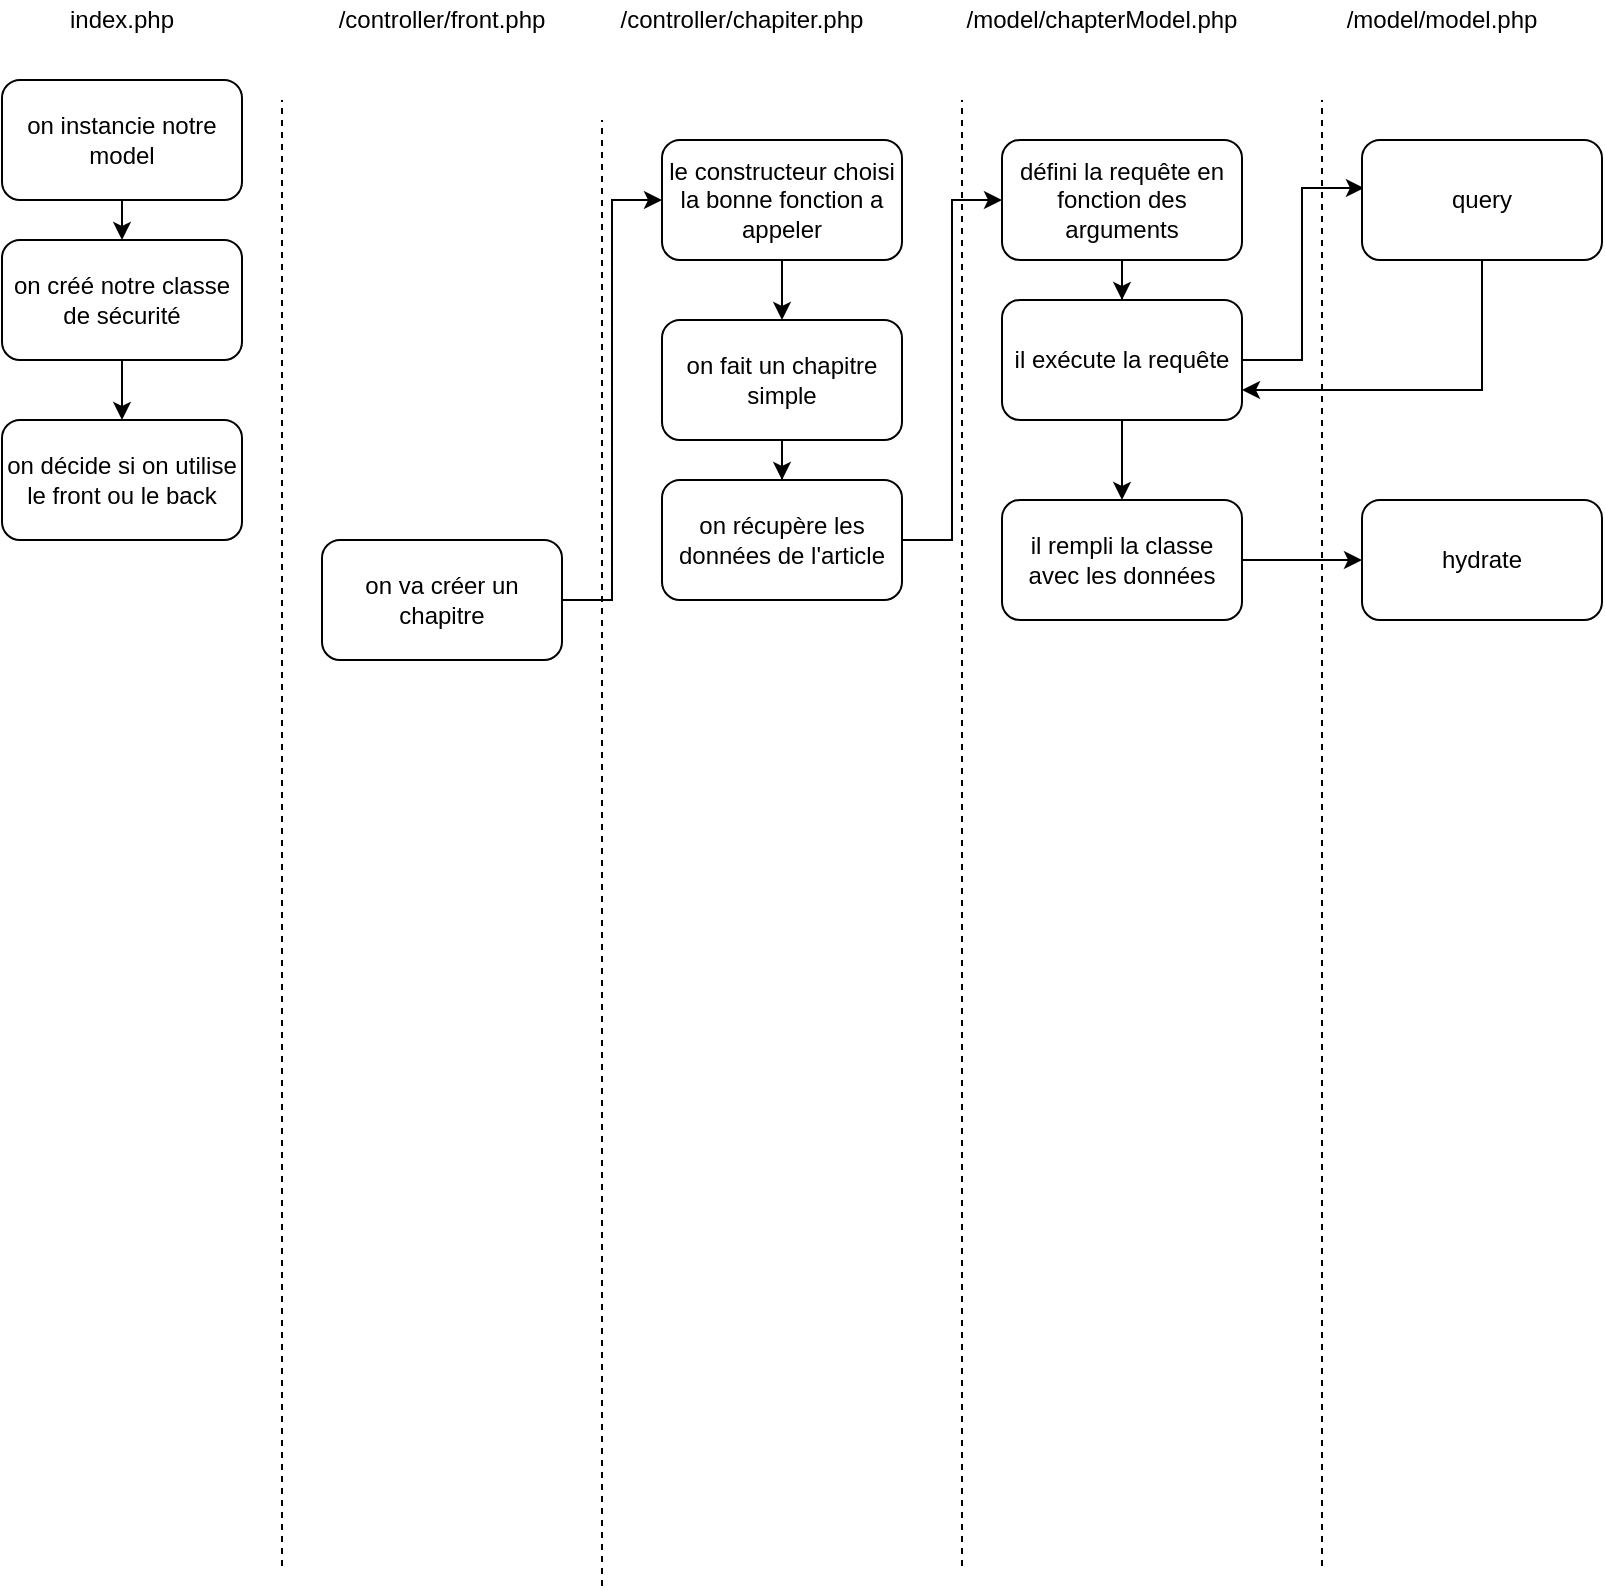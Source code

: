 <mxfile version="11.0.8" type="device"><diagram id="s_v6JxIro_xvzwkROCo3" name="Page-1"><mxGraphModel dx="966" dy="786" grid="1" gridSize="10" guides="1" tooltips="1" connect="1" arrows="1" fold="1" page="1" pageScale="1" pageWidth="1169" pageHeight="827" math="0" shadow="0"><root><mxCell id="0"/><mxCell id="1" parent="0"/><mxCell id="fbjwzNBSCeCRpXjnzvPd-7" value="" style="edgeStyle=orthogonalEdgeStyle;rounded=0;orthogonalLoop=1;jettySize=auto;html=1;" edge="1" parent="1" source="fbjwzNBSCeCRpXjnzvPd-1" target="fbjwzNBSCeCRpXjnzvPd-6"><mxGeometry relative="1" as="geometry"/></mxCell><mxCell id="fbjwzNBSCeCRpXjnzvPd-1" value="on créé notre classe de sécurité" style="rounded=1;whiteSpace=wrap;html=1;" vertex="1" parent="1"><mxGeometry x="60" y="130" width="120" height="60" as="geometry"/></mxCell><mxCell id="fbjwzNBSCeCRpXjnzvPd-6" value="on décide si on utilise le front ou le back" style="rounded=1;whiteSpace=wrap;html=1;" vertex="1" parent="1"><mxGeometry x="60" y="220" width="120" height="60" as="geometry"/></mxCell><mxCell id="fbjwzNBSCeCRpXjnzvPd-5" style="edgeStyle=orthogonalEdgeStyle;rounded=0;orthogonalLoop=1;jettySize=auto;html=1;exitX=0.5;exitY=1;exitDx=0;exitDy=0;entryX=0.5;entryY=0;entryDx=0;entryDy=0;" edge="1" parent="1" source="fbjwzNBSCeCRpXjnzvPd-2" target="fbjwzNBSCeCRpXjnzvPd-1"><mxGeometry relative="1" as="geometry"/></mxCell><mxCell id="fbjwzNBSCeCRpXjnzvPd-2" value="on instancie notre model" style="rounded=1;whiteSpace=wrap;html=1;" vertex="1" parent="1"><mxGeometry x="60" y="50" width="120" height="60" as="geometry"/></mxCell><mxCell id="fbjwzNBSCeCRpXjnzvPd-3" value="" style="endArrow=none;dashed=1;html=1;" edge="1" parent="1"><mxGeometry width="50" height="50" relative="1" as="geometry"><mxPoint x="200" y="793" as="sourcePoint"/><mxPoint x="200" y="60" as="targetPoint"/></mxGeometry></mxCell><mxCell id="fbjwzNBSCeCRpXjnzvPd-4" value="index.php" style="text;html=1;strokeColor=none;fillColor=none;align=center;verticalAlign=middle;whiteSpace=wrap;rounded=0;" vertex="1" parent="1"><mxGeometry x="100" y="10" width="40" height="20" as="geometry"/></mxCell><mxCell id="fbjwzNBSCeCRpXjnzvPd-9" value="/controller/front.php" style="text;html=1;strokeColor=none;fillColor=none;align=center;verticalAlign=middle;whiteSpace=wrap;rounded=0;" vertex="1" parent="1"><mxGeometry x="260" y="10" width="40" height="20" as="geometry"/></mxCell><mxCell id="fbjwzNBSCeCRpXjnzvPd-16" style="edgeStyle=orthogonalEdgeStyle;rounded=0;orthogonalLoop=1;jettySize=auto;html=1;exitX=1;exitY=0.5;exitDx=0;exitDy=0;entryX=0;entryY=0.5;entryDx=0;entryDy=0;" edge="1" parent="1" source="fbjwzNBSCeCRpXjnzvPd-10" target="fbjwzNBSCeCRpXjnzvPd-15"><mxGeometry relative="1" as="geometry"/></mxCell><mxCell id="fbjwzNBSCeCRpXjnzvPd-10" value="on va créer un chapitre" style="rounded=1;whiteSpace=wrap;html=1;" vertex="1" parent="1"><mxGeometry x="220" y="280" width="120" height="60" as="geometry"/></mxCell><mxCell id="fbjwzNBSCeCRpXjnzvPd-11" value="" style="endArrow=none;dashed=1;html=1;" edge="1" parent="1"><mxGeometry width="50" height="50" relative="1" as="geometry"><mxPoint x="360" y="803" as="sourcePoint"/><mxPoint x="360" y="70" as="targetPoint"/></mxGeometry></mxCell><mxCell id="fbjwzNBSCeCRpXjnzvPd-12" value="/controller/chapiter.php" style="text;html=1;strokeColor=none;fillColor=none;align=center;verticalAlign=middle;whiteSpace=wrap;rounded=0;" vertex="1" parent="1"><mxGeometry x="410" y="10" width="40" height="20" as="geometry"/></mxCell><mxCell id="fbjwzNBSCeCRpXjnzvPd-18" value="" style="edgeStyle=orthogonalEdgeStyle;rounded=0;orthogonalLoop=1;jettySize=auto;html=1;" edge="1" parent="1" source="fbjwzNBSCeCRpXjnzvPd-15" target="fbjwzNBSCeCRpXjnzvPd-17"><mxGeometry relative="1" as="geometry"/></mxCell><mxCell id="fbjwzNBSCeCRpXjnzvPd-15" value="le constructeur choisi la bonne fonction a appeler" style="rounded=1;whiteSpace=wrap;html=1;" vertex="1" parent="1"><mxGeometry x="390" y="80" width="120" height="60" as="geometry"/></mxCell><mxCell id="fbjwzNBSCeCRpXjnzvPd-22" value="" style="edgeStyle=orthogonalEdgeStyle;rounded=0;orthogonalLoop=1;jettySize=auto;html=1;" edge="1" parent="1" source="fbjwzNBSCeCRpXjnzvPd-17" target="fbjwzNBSCeCRpXjnzvPd-21"><mxGeometry relative="1" as="geometry"/></mxCell><mxCell id="fbjwzNBSCeCRpXjnzvPd-17" value="on fait un chapitre simple" style="rounded=1;whiteSpace=wrap;html=1;" vertex="1" parent="1"><mxGeometry x="390" y="170" width="120" height="60" as="geometry"/></mxCell><mxCell id="fbjwzNBSCeCRpXjnzvPd-24" style="edgeStyle=orthogonalEdgeStyle;rounded=0;orthogonalLoop=1;jettySize=auto;html=1;exitX=1;exitY=0.5;exitDx=0;exitDy=0;entryX=0;entryY=0.5;entryDx=0;entryDy=0;" edge="1" parent="1" source="fbjwzNBSCeCRpXjnzvPd-21" target="fbjwzNBSCeCRpXjnzvPd-23"><mxGeometry relative="1" as="geometry"/></mxCell><mxCell id="fbjwzNBSCeCRpXjnzvPd-21" value="on récupère les données de l'article" style="rounded=1;whiteSpace=wrap;html=1;" vertex="1" parent="1"><mxGeometry x="390" y="250" width="120" height="60" as="geometry"/></mxCell><mxCell id="fbjwzNBSCeCRpXjnzvPd-19" value="" style="endArrow=none;dashed=1;html=1;" edge="1" parent="1"><mxGeometry width="50" height="50" relative="1" as="geometry"><mxPoint x="540" y="793" as="sourcePoint"/><mxPoint x="540" y="60" as="targetPoint"/></mxGeometry></mxCell><mxCell id="fbjwzNBSCeCRpXjnzvPd-20" value="/model/chapterModel.php" style="text;html=1;strokeColor=none;fillColor=none;align=center;verticalAlign=middle;whiteSpace=wrap;rounded=0;" vertex="1" parent="1"><mxGeometry x="590" y="10" width="40" height="20" as="geometry"/></mxCell><mxCell id="fbjwzNBSCeCRpXjnzvPd-26" value="" style="edgeStyle=orthogonalEdgeStyle;rounded=0;orthogonalLoop=1;jettySize=auto;html=1;" edge="1" parent="1" source="fbjwzNBSCeCRpXjnzvPd-23" target="fbjwzNBSCeCRpXjnzvPd-25"><mxGeometry relative="1" as="geometry"/></mxCell><mxCell id="fbjwzNBSCeCRpXjnzvPd-23" value="défini la requête en fonction des arguments" style="rounded=1;whiteSpace=wrap;html=1;" vertex="1" parent="1"><mxGeometry x="560" y="80" width="120" height="60" as="geometry"/></mxCell><mxCell id="fbjwzNBSCeCRpXjnzvPd-30" style="edgeStyle=orthogonalEdgeStyle;rounded=0;orthogonalLoop=1;jettySize=auto;html=1;exitX=1;exitY=0.5;exitDx=0;exitDy=0;entryX=0.008;entryY=0.4;entryDx=0;entryDy=0;entryPerimeter=0;" edge="1" parent="1" source="fbjwzNBSCeCRpXjnzvPd-25" target="fbjwzNBSCeCRpXjnzvPd-29"><mxGeometry relative="1" as="geometry"/></mxCell><mxCell id="fbjwzNBSCeCRpXjnzvPd-33" value="" style="edgeStyle=orthogonalEdgeStyle;rounded=0;orthogonalLoop=1;jettySize=auto;html=1;" edge="1" parent="1" source="fbjwzNBSCeCRpXjnzvPd-25" target="fbjwzNBSCeCRpXjnzvPd-32"><mxGeometry relative="1" as="geometry"/></mxCell><mxCell id="fbjwzNBSCeCRpXjnzvPd-25" value="il exécute la requête" style="rounded=1;whiteSpace=wrap;html=1;" vertex="1" parent="1"><mxGeometry x="560" y="160" width="120" height="60" as="geometry"/></mxCell><mxCell id="fbjwzNBSCeCRpXjnzvPd-35" style="edgeStyle=orthogonalEdgeStyle;rounded=0;orthogonalLoop=1;jettySize=auto;html=1;exitX=1;exitY=0.5;exitDx=0;exitDy=0;entryX=0;entryY=0.5;entryDx=0;entryDy=0;" edge="1" parent="1" source="fbjwzNBSCeCRpXjnzvPd-32" target="fbjwzNBSCeCRpXjnzvPd-34"><mxGeometry relative="1" as="geometry"/></mxCell><mxCell id="fbjwzNBSCeCRpXjnzvPd-32" value="il rempli la classe avec les données" style="rounded=1;whiteSpace=wrap;html=1;" vertex="1" parent="1"><mxGeometry x="560" y="260" width="120" height="60" as="geometry"/></mxCell><mxCell id="fbjwzNBSCeCRpXjnzvPd-27" value="" style="endArrow=none;dashed=1;html=1;" edge="1" parent="1"><mxGeometry width="50" height="50" relative="1" as="geometry"><mxPoint x="720" y="793" as="sourcePoint"/><mxPoint x="720" y="60" as="targetPoint"/></mxGeometry></mxCell><mxCell id="fbjwzNBSCeCRpXjnzvPd-28" value="/model/model.php" style="text;html=1;strokeColor=none;fillColor=none;align=center;verticalAlign=middle;whiteSpace=wrap;rounded=0;" vertex="1" parent="1"><mxGeometry x="760" y="10" width="40" height="20" as="geometry"/></mxCell><mxCell id="fbjwzNBSCeCRpXjnzvPd-31" style="edgeStyle=orthogonalEdgeStyle;rounded=0;orthogonalLoop=1;jettySize=auto;html=1;exitX=0.5;exitY=1;exitDx=0;exitDy=0;entryX=1;entryY=0.75;entryDx=0;entryDy=0;" edge="1" parent="1" source="fbjwzNBSCeCRpXjnzvPd-29" target="fbjwzNBSCeCRpXjnzvPd-25"><mxGeometry relative="1" as="geometry"/></mxCell><mxCell id="fbjwzNBSCeCRpXjnzvPd-29" value="query" style="rounded=1;whiteSpace=wrap;html=1;" vertex="1" parent="1"><mxGeometry x="740" y="80" width="120" height="60" as="geometry"/></mxCell><mxCell id="fbjwzNBSCeCRpXjnzvPd-34" value="hydrate" style="rounded=1;whiteSpace=wrap;html=1;" vertex="1" parent="1"><mxGeometry x="740" y="260" width="120" height="60" as="geometry"/></mxCell></root></mxGraphModel></diagram></mxfile>